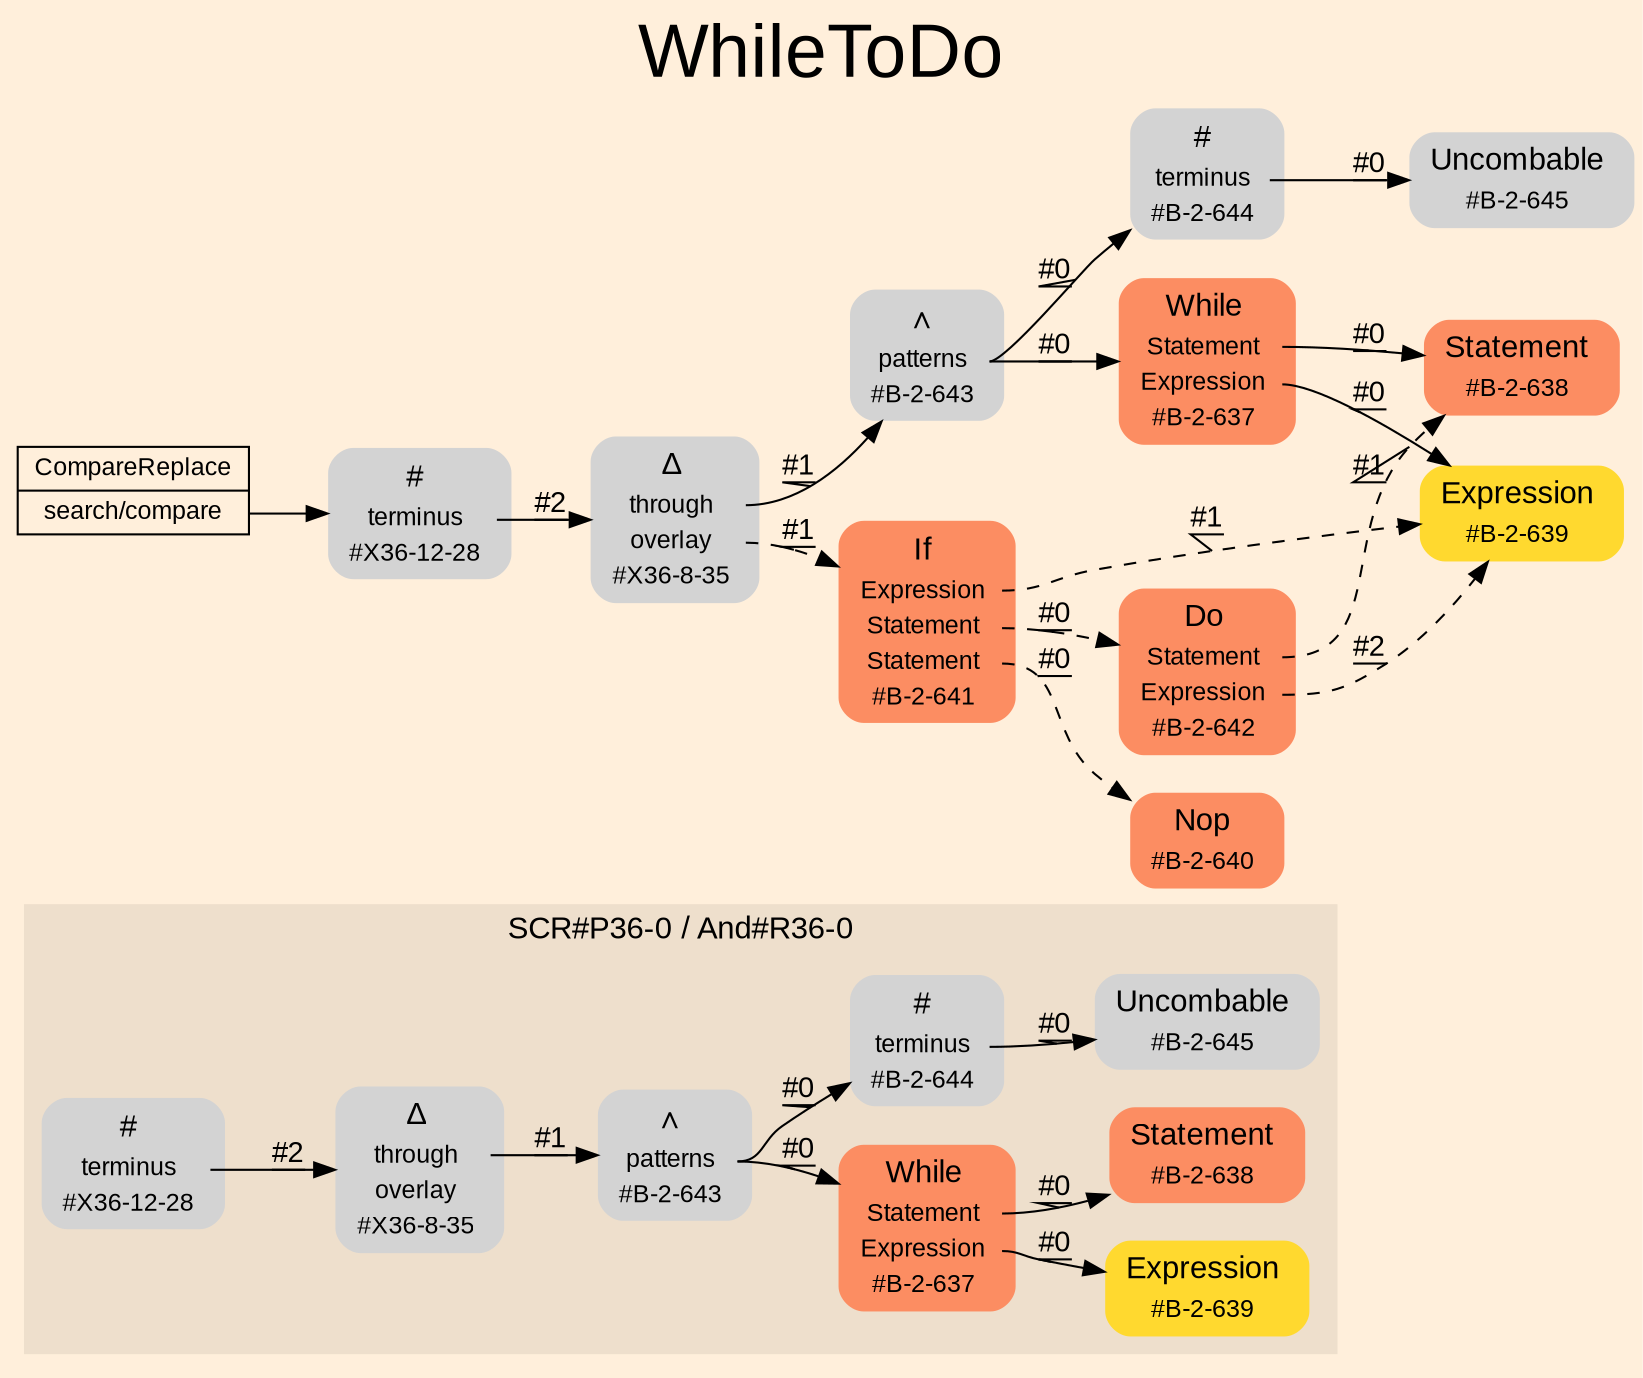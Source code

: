 digraph "WhileToDo" {
label = "WhileToDo"
labelloc = t
fontsize = "36"
graph [
    rankdir = "LR"
    ranksep = 0.3
    bgcolor = antiquewhite1
    color = black
    fontcolor = black
    fontname = "Arial"
];
node [
    fontname = "Arial"
];
edge [
    fontname = "Arial"
];

// -------------------- figure And#R36-0 --------------------
// -------- region And#R36-0 ----------
subgraph "clusterAnd#R36-0" {
    label = "SCR#P36-0 / And#R36-0"
    style = "filled"
    color = antiquewhite2
    fontsize = "15"
    "And#R36-0/#X36-12-28" [
        // -------- block And#R36-0/#X36-12-28 ----------
        shape = "plaintext"
        label = <<TABLE BORDER="0" CELLBORDER="0" CELLSPACING="0">
         <TR><TD><FONT POINT-SIZE="15.0">#</FONT></TD><TD></TD></TR>
         <TR><TD>terminus</TD><TD PORT="port0"></TD></TR>
         <TR><TD>#X36-12-28</TD><TD PORT="port1"></TD></TR>
        </TABLE>>
        style = "rounded,filled"
        fontsize = "12"
    ];
    
    "And#R36-0/#B-2-639" [
        // -------- block And#R36-0/#B-2-639 ----------
        shape = "plaintext"
        fillcolor = "/set28/6"
        label = <<TABLE BORDER="0" CELLBORDER="0" CELLSPACING="0">
         <TR><TD><FONT POINT-SIZE="15.0">Expression</FONT></TD><TD></TD></TR>
         <TR><TD>#B-2-639</TD><TD PORT="port0"></TD></TR>
        </TABLE>>
        style = "rounded,filled"
        fontsize = "12"
    ];
    
    "And#R36-0/#B-2-643" [
        // -------- block And#R36-0/#B-2-643 ----------
        shape = "plaintext"
        label = <<TABLE BORDER="0" CELLBORDER="0" CELLSPACING="0">
         <TR><TD><FONT POINT-SIZE="15.0">∧</FONT></TD><TD></TD></TR>
         <TR><TD>patterns</TD><TD PORT="port0"></TD></TR>
         <TR><TD>#B-2-643</TD><TD PORT="port1"></TD></TR>
        </TABLE>>
        style = "rounded,filled"
        fontsize = "12"
    ];
    
    "And#R36-0/#B-2-638" [
        // -------- block And#R36-0/#B-2-638 ----------
        shape = "plaintext"
        fillcolor = "/set28/2"
        label = <<TABLE BORDER="0" CELLBORDER="0" CELLSPACING="0">
         <TR><TD><FONT POINT-SIZE="15.0">Statement</FONT></TD><TD></TD></TR>
         <TR><TD>#B-2-638</TD><TD PORT="port0"></TD></TR>
        </TABLE>>
        style = "rounded,filled"
        fontsize = "12"
    ];
    
    "And#R36-0/#B-2-645" [
        // -------- block And#R36-0/#B-2-645 ----------
        shape = "plaintext"
        label = <<TABLE BORDER="0" CELLBORDER="0" CELLSPACING="0">
         <TR><TD><FONT POINT-SIZE="15.0">Uncombable</FONT></TD><TD></TD></TR>
         <TR><TD>#B-2-645</TD><TD PORT="port0"></TD></TR>
        </TABLE>>
        style = "rounded,filled"
        fontsize = "12"
    ];
    
    "And#R36-0/#B-2-637" [
        // -------- block And#R36-0/#B-2-637 ----------
        shape = "plaintext"
        fillcolor = "/set28/2"
        label = <<TABLE BORDER="0" CELLBORDER="0" CELLSPACING="0">
         <TR><TD><FONT POINT-SIZE="15.0">While</FONT></TD><TD></TD></TR>
         <TR><TD>Statement</TD><TD PORT="port0"></TD></TR>
         <TR><TD>Expression</TD><TD PORT="port1"></TD></TR>
         <TR><TD>#B-2-637</TD><TD PORT="port2"></TD></TR>
        </TABLE>>
        style = "rounded,filled"
        fontsize = "12"
    ];
    
    "And#R36-0/#X36-8-35" [
        // -------- block And#R36-0/#X36-8-35 ----------
        shape = "plaintext"
        label = <<TABLE BORDER="0" CELLBORDER="0" CELLSPACING="0">
         <TR><TD><FONT POINT-SIZE="15.0">Δ</FONT></TD><TD></TD></TR>
         <TR><TD>through</TD><TD PORT="port0"></TD></TR>
         <TR><TD>overlay</TD><TD PORT="port1"></TD></TR>
         <TR><TD>#X36-8-35</TD><TD PORT="port2"></TD></TR>
        </TABLE>>
        style = "rounded,filled"
        fontsize = "12"
    ];
    
    "And#R36-0/#B-2-644" [
        // -------- block And#R36-0/#B-2-644 ----------
        shape = "plaintext"
        label = <<TABLE BORDER="0" CELLBORDER="0" CELLSPACING="0">
         <TR><TD><FONT POINT-SIZE="15.0">#</FONT></TD><TD></TD></TR>
         <TR><TD>terminus</TD><TD PORT="port0"></TD></TR>
         <TR><TD>#B-2-644</TD><TD PORT="port1"></TD></TR>
        </TABLE>>
        style = "rounded,filled"
        fontsize = "12"
    ];
    
}

"And#R36-0/#X36-12-28":port0 -> "And#R36-0/#X36-8-35" [
    label = "#2"
    decorate = true
    color = black
    fontcolor = black
];

"And#R36-0/#B-2-643":port0 -> "And#R36-0/#B-2-637" [
    label = "#0"
    decorate = true
    color = black
    fontcolor = black
];

"And#R36-0/#B-2-643":port0 -> "And#R36-0/#B-2-644" [
    label = "#0"
    decorate = true
    color = black
    fontcolor = black
];

"And#R36-0/#B-2-637":port0 -> "And#R36-0/#B-2-638" [
    label = "#0"
    decorate = true
    color = black
    fontcolor = black
];

"And#R36-0/#B-2-637":port1 -> "And#R36-0/#B-2-639" [
    label = "#0"
    decorate = true
    color = black
    fontcolor = black
];

"And#R36-0/#X36-8-35":port0 -> "And#R36-0/#B-2-643" [
    label = "#1"
    decorate = true
    color = black
    fontcolor = black
];

"And#R36-0/#B-2-644":port0 -> "And#R36-0/#B-2-645" [
    label = "#0"
    decorate = true
    color = black
    fontcolor = black
];


// -------------------- transformation figure --------------------
"CR#X36-10-36" [
    // -------- block CR#X36-10-36 ----------
    shape = "record"
    fillcolor = antiquewhite1
    label = "<fixed> CompareReplace | <port0> search/compare"
    style = "filled"
    fontsize = "12"
    color = black
    fontcolor = black
];

"#X36-12-28" [
    // -------- block #X36-12-28 ----------
    shape = "plaintext"
    label = <<TABLE BORDER="0" CELLBORDER="0" CELLSPACING="0">
     <TR><TD><FONT POINT-SIZE="15.0">#</FONT></TD><TD></TD></TR>
     <TR><TD>terminus</TD><TD PORT="port0"></TD></TR>
     <TR><TD>#X36-12-28</TD><TD PORT="port1"></TD></TR>
    </TABLE>>
    style = "rounded,filled"
    fontsize = "12"
];

"#X36-8-35" [
    // -------- block #X36-8-35 ----------
    shape = "plaintext"
    label = <<TABLE BORDER="0" CELLBORDER="0" CELLSPACING="0">
     <TR><TD><FONT POINT-SIZE="15.0">Δ</FONT></TD><TD></TD></TR>
     <TR><TD>through</TD><TD PORT="port0"></TD></TR>
     <TR><TD>overlay</TD><TD PORT="port1"></TD></TR>
     <TR><TD>#X36-8-35</TD><TD PORT="port2"></TD></TR>
    </TABLE>>
    style = "rounded,filled"
    fontsize = "12"
];

"#B-2-643" [
    // -------- block #B-2-643 ----------
    shape = "plaintext"
    label = <<TABLE BORDER="0" CELLBORDER="0" CELLSPACING="0">
     <TR><TD><FONT POINT-SIZE="15.0">∧</FONT></TD><TD></TD></TR>
     <TR><TD>patterns</TD><TD PORT="port0"></TD></TR>
     <TR><TD>#B-2-643</TD><TD PORT="port1"></TD></TR>
    </TABLE>>
    style = "rounded,filled"
    fontsize = "12"
];

"#B-2-637" [
    // -------- block #B-2-637 ----------
    shape = "plaintext"
    fillcolor = "/set28/2"
    label = <<TABLE BORDER="0" CELLBORDER="0" CELLSPACING="0">
     <TR><TD><FONT POINT-SIZE="15.0">While</FONT></TD><TD></TD></TR>
     <TR><TD>Statement</TD><TD PORT="port0"></TD></TR>
     <TR><TD>Expression</TD><TD PORT="port1"></TD></TR>
     <TR><TD>#B-2-637</TD><TD PORT="port2"></TD></TR>
    </TABLE>>
    style = "rounded,filled"
    fontsize = "12"
];

"#B-2-638" [
    // -------- block #B-2-638 ----------
    shape = "plaintext"
    fillcolor = "/set28/2"
    label = <<TABLE BORDER="0" CELLBORDER="0" CELLSPACING="0">
     <TR><TD><FONT POINT-SIZE="15.0">Statement</FONT></TD><TD></TD></TR>
     <TR><TD>#B-2-638</TD><TD PORT="port0"></TD></TR>
    </TABLE>>
    style = "rounded,filled"
    fontsize = "12"
];

"#B-2-639" [
    // -------- block #B-2-639 ----------
    shape = "plaintext"
    fillcolor = "/set28/6"
    label = <<TABLE BORDER="0" CELLBORDER="0" CELLSPACING="0">
     <TR><TD><FONT POINT-SIZE="15.0">Expression</FONT></TD><TD></TD></TR>
     <TR><TD>#B-2-639</TD><TD PORT="port0"></TD></TR>
    </TABLE>>
    style = "rounded,filled"
    fontsize = "12"
];

"#B-2-644" [
    // -------- block #B-2-644 ----------
    shape = "plaintext"
    label = <<TABLE BORDER="0" CELLBORDER="0" CELLSPACING="0">
     <TR><TD><FONT POINT-SIZE="15.0">#</FONT></TD><TD></TD></TR>
     <TR><TD>terminus</TD><TD PORT="port0"></TD></TR>
     <TR><TD>#B-2-644</TD><TD PORT="port1"></TD></TR>
    </TABLE>>
    style = "rounded,filled"
    fontsize = "12"
];

"#B-2-645" [
    // -------- block #B-2-645 ----------
    shape = "plaintext"
    label = <<TABLE BORDER="0" CELLBORDER="0" CELLSPACING="0">
     <TR><TD><FONT POINT-SIZE="15.0">Uncombable</FONT></TD><TD></TD></TR>
     <TR><TD>#B-2-645</TD><TD PORT="port0"></TD></TR>
    </TABLE>>
    style = "rounded,filled"
    fontsize = "12"
];

"#B-2-641" [
    // -------- block #B-2-641 ----------
    shape = "plaintext"
    fillcolor = "/set28/2"
    label = <<TABLE BORDER="0" CELLBORDER="0" CELLSPACING="0">
     <TR><TD><FONT POINT-SIZE="15.0">If</FONT></TD><TD></TD></TR>
     <TR><TD>Expression</TD><TD PORT="port0"></TD></TR>
     <TR><TD>Statement</TD><TD PORT="port1"></TD></TR>
     <TR><TD>Statement</TD><TD PORT="port2"></TD></TR>
     <TR><TD>#B-2-641</TD><TD PORT="port3"></TD></TR>
    </TABLE>>
    style = "rounded,filled"
    fontsize = "12"
];

"#B-2-642" [
    // -------- block #B-2-642 ----------
    shape = "plaintext"
    fillcolor = "/set28/2"
    label = <<TABLE BORDER="0" CELLBORDER="0" CELLSPACING="0">
     <TR><TD><FONT POINT-SIZE="15.0">Do</FONT></TD><TD></TD></TR>
     <TR><TD>Statement</TD><TD PORT="port0"></TD></TR>
     <TR><TD>Expression</TD><TD PORT="port1"></TD></TR>
     <TR><TD>#B-2-642</TD><TD PORT="port2"></TD></TR>
    </TABLE>>
    style = "rounded,filled"
    fontsize = "12"
];

"#B-2-640" [
    // -------- block #B-2-640 ----------
    shape = "plaintext"
    fillcolor = "/set28/2"
    label = <<TABLE BORDER="0" CELLBORDER="0" CELLSPACING="0">
     <TR><TD><FONT POINT-SIZE="15.0">Nop</FONT></TD><TD></TD></TR>
     <TR><TD>#B-2-640</TD><TD PORT="port0"></TD></TR>
    </TABLE>>
    style = "rounded,filled"
    fontsize = "12"
];

"CR#X36-10-36":port0 -> "#X36-12-28" [
    label = ""
    decorate = true
    color = black
    fontcolor = black
];

"#X36-12-28":port0 -> "#X36-8-35" [
    label = "#2"
    decorate = true
    color = black
    fontcolor = black
];

"#X36-8-35":port0 -> "#B-2-643" [
    label = "#1"
    decorate = true
    color = black
    fontcolor = black
];

"#X36-8-35":port1 -> "#B-2-641" [
    style="dashed"
    label = "#1"
    decorate = true
    color = black
    fontcolor = black
];

"#B-2-643":port0 -> "#B-2-637" [
    label = "#0"
    decorate = true
    color = black
    fontcolor = black
];

"#B-2-643":port0 -> "#B-2-644" [
    label = "#0"
    decorate = true
    color = black
    fontcolor = black
];

"#B-2-637":port0 -> "#B-2-638" [
    label = "#0"
    decorate = true
    color = black
    fontcolor = black
];

"#B-2-637":port1 -> "#B-2-639" [
    label = "#0"
    decorate = true
    color = black
    fontcolor = black
];

"#B-2-644":port0 -> "#B-2-645" [
    label = "#0"
    decorate = true
    color = black
    fontcolor = black
];

"#B-2-641":port0 -> "#B-2-639" [
    style="dashed"
    label = "#1"
    decorate = true
    color = black
    fontcolor = black
];

"#B-2-641":port1 -> "#B-2-642" [
    style="dashed"
    label = "#0"
    decorate = true
    color = black
    fontcolor = black
];

"#B-2-641":port2 -> "#B-2-640" [
    style="dashed"
    label = "#0"
    decorate = true
    color = black
    fontcolor = black
];

"#B-2-642":port0 -> "#B-2-638" [
    style="dashed"
    label = "#1"
    decorate = true
    color = black
    fontcolor = black
];

"#B-2-642":port1 -> "#B-2-639" [
    style="dashed"
    label = "#2"
    decorate = true
    color = black
    fontcolor = black
];


}
